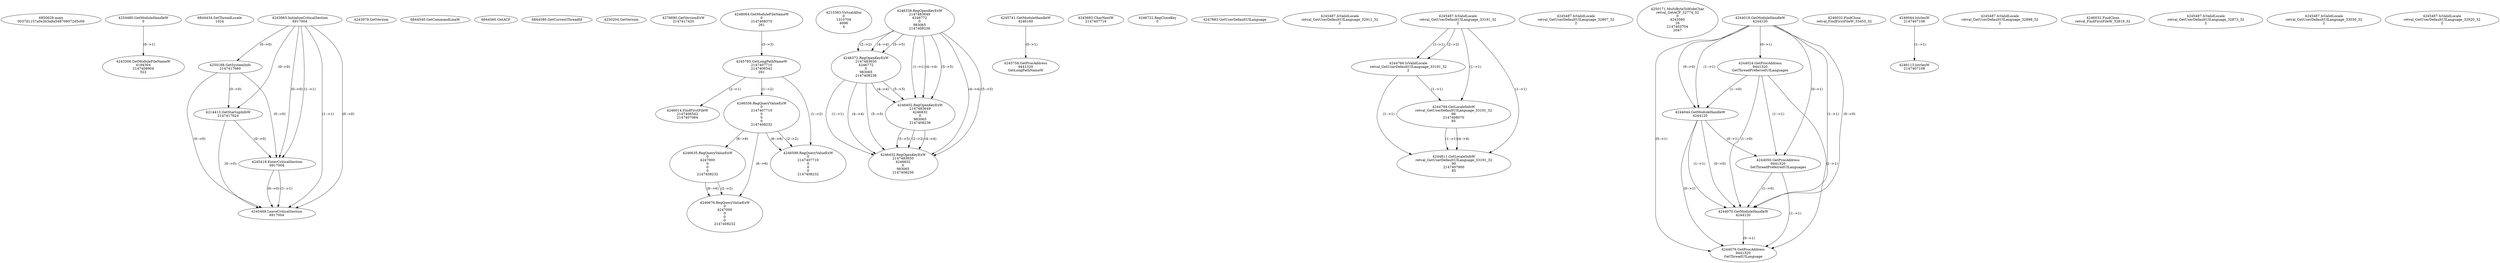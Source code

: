 // Global SCDG with merge call
digraph {
	0 [label="6850628.main
0037d1157a0e3b3a9a548706072d5c09"]
	1 [label="4254480.GetModuleHandleW
0"]
	2 [label="6844434.SetThreadLocale
1024"]
	3 [label="4243965.InitializeCriticalSection
6917004"]
	4 [label="4243979.GetVersion
"]
	5 [label="4250188.GetSystemInfo
2147417660"]
	3 -> 5 [label="(0-->0)"]
	6 [label="6844540.GetCommandLineW
"]
	7 [label="4214413.GetStartupInfoW
2147417624"]
	3 -> 7 [label="(0-->0)"]
	5 -> 7 [label="(0-->0)"]
	8 [label="6844560.GetACP
"]
	9 [label="6844580.GetCurrentThreadId
"]
	10 [label="4250204.GetVersion
"]
	11 [label="4276690.GetVersionExW
2147417420"]
	12 [label="4243306.GetModuleFileNameW
4194304
2147408904
522"]
	1 -> 12 [label="(0-->1)"]
	13 [label="4248064.GetModuleFileNameW
0
2147408370
261"]
	14 [label="4215383.VirtualAlloc
0
1310704
4096
4"]
	15 [label="4246338.RegOpenKeyExW
2147483649
4246772
0
983065
2147408236"]
	16 [label="4246372.RegOpenKeyExW
2147483650
4246772
0
983065
2147408236"]
	15 -> 16 [label="(2-->2)"]
	15 -> 16 [label="(4-->4)"]
	15 -> 16 [label="(5-->5)"]
	17 [label="4245741.GetModuleHandleW
4246160"]
	18 [label="4245758.GetProcAddress
9441320
GetLongPathNameW"]
	17 -> 18 [label="(0-->1)"]
	19 [label="4245785.GetLongPathNameW
2147407710
2147406542
261"]
	13 -> 19 [label="(3-->3)"]
	20 [label="4245683.CharNextW
2147407716"]
	21 [label="4246014.FindFirstFileW
2147406542
2147407064"]
	19 -> 21 [label="(2-->1)"]
	22 [label="4246556.RegQueryValueExW
0
2147407710
0
0
0
2147408232"]
	19 -> 22 [label="(1-->2)"]
	23 [label="4246599.RegQueryValueExW
0
2147407710
0
0
0
2147408232"]
	19 -> 23 [label="(1-->2)"]
	22 -> 23 [label="(2-->2)"]
	22 -> 23 [label="(6-->6)"]
	24 [label="4246722.RegCloseKey
0"]
	25 [label="4247883.GetUserDefaultUILanguage
"]
	26 [label="4245418.EnterCriticalSection
6917004"]
	3 -> 26 [label="(1-->1)"]
	3 -> 26 [label="(0-->0)"]
	5 -> 26 [label="(0-->0)"]
	7 -> 26 [label="(0-->0)"]
	27 [label="4245469.LeaveCriticalSection
6917004"]
	3 -> 27 [label="(1-->1)"]
	26 -> 27 [label="(1-->1)"]
	3 -> 27 [label="(0-->0)"]
	5 -> 27 [label="(0-->0)"]
	7 -> 27 [label="(0-->0)"]
	26 -> 27 [label="(0-->0)"]
	28 [label="4245487.IsValidLocale
retval_GetUserDefaultUILanguage_32911_32
2"]
	29 [label="4246635.RegQueryValueExW
0
4247000
0
0
0
2147408232"]
	22 -> 29 [label="(6-->6)"]
	30 [label="4246676.RegQueryValueExW
0
4247000
0
0
0
2147408232"]
	29 -> 30 [label="(2-->2)"]
	22 -> 30 [label="(6-->6)"]
	29 -> 30 [label="(6-->6)"]
	31 [label="4245487.IsValidLocale
retval_GetUserDefaultUILanguage_33191_32
2"]
	32 [label="4244766.IsValidLocale
retval_GetUserDefaultUILanguage_33191_32
2"]
	31 -> 32 [label="(1-->1)"]
	31 -> 32 [label="(2-->2)"]
	33 [label="4244794.GetLocaleInfoW
retval_GetUserDefaultUILanguage_33191_32
89
2147408070
85"]
	31 -> 33 [label="(1-->1)"]
	32 -> 33 [label="(1-->1)"]
	34 [label="4244811.GetLocaleInfoW
retval_GetUserDefaultUILanguage_33191_32
90
2147407900
85"]
	31 -> 34 [label="(1-->1)"]
	32 -> 34 [label="(1-->1)"]
	33 -> 34 [label="(1-->1)"]
	33 -> 34 [label="(4-->4)"]
	35 [label="4245487.IsValidLocale
retval_GetUserDefaultUILanguage_32807_32
2"]
	36 [label="4250171.MultiByteToWideChar
retval_GetACP_32774_32
0
4243560
16
2147403704
2047"]
	37 [label="4244018.GetModuleHandleW
4244120"]
	38 [label="4244024.GetProcAddress
9441320
GetThreadPreferredUILanguages"]
	37 -> 38 [label="(0-->1)"]
	39 [label="4244044.GetModuleHandleW
4244120"]
	37 -> 39 [label="(1-->1)"]
	37 -> 39 [label="(0-->0)"]
	38 -> 39 [label="(1-->0)"]
	40 [label="4244050.GetProcAddress
9441320
SetThreadPreferredUILanguages"]
	37 -> 40 [label="(0-->1)"]
	38 -> 40 [label="(1-->1)"]
	39 -> 40 [label="(0-->1)"]
	41 [label="4244070.GetModuleHandleW
4244120"]
	37 -> 41 [label="(1-->1)"]
	39 -> 41 [label="(1-->1)"]
	37 -> 41 [label="(0-->0)"]
	38 -> 41 [label="(1-->0)"]
	39 -> 41 [label="(0-->0)"]
	40 -> 41 [label="(1-->0)"]
	42 [label="4244076.GetProcAddress
9441320
GetThreadUILanguage"]
	37 -> 42 [label="(0-->1)"]
	38 -> 42 [label="(1-->1)"]
	39 -> 42 [label="(0-->1)"]
	40 -> 42 [label="(1-->1)"]
	41 -> 42 [label="(0-->1)"]
	43 [label="4246402.RegOpenKeyExW
2147483649
4246832
0
983065
2147408236"]
	15 -> 43 [label="(1-->1)"]
	15 -> 43 [label="(4-->4)"]
	16 -> 43 [label="(4-->4)"]
	15 -> 43 [label="(5-->5)"]
	16 -> 43 [label="(5-->5)"]
	44 [label="4246432.RegOpenKeyExW
2147483650
4246832
0
983065
2147408236"]
	16 -> 44 [label="(1-->1)"]
	43 -> 44 [label="(2-->2)"]
	15 -> 44 [label="(4-->4)"]
	16 -> 44 [label="(4-->4)"]
	43 -> 44 [label="(4-->4)"]
	15 -> 44 [label="(5-->5)"]
	16 -> 44 [label="(5-->5)"]
	43 -> 44 [label="(5-->5)"]
	45 [label="4246032.FindClose
retval_FindFirstFileW_33455_32"]
	46 [label="4246044.lstrlenW
2147407108"]
	47 [label="4246113.lstrlenW
2147407108"]
	46 -> 47 [label="(1-->1)"]
	48 [label="4245487.IsValidLocale
retval_GetUserDefaultUILanguage_32898_32
2"]
	49 [label="4246032.FindClose
retval_FindFirstFileW_32819_32"]
	50 [label="4245487.IsValidLocale
retval_GetUserDefaultUILanguage_32873_32
2"]
	51 [label="4245487.IsValidLocale
retval_GetUserDefaultUILanguage_33030_32
2"]
	52 [label="4245487.IsValidLocale
retval_GetUserDefaultUILanguage_32920_32
2"]
}
